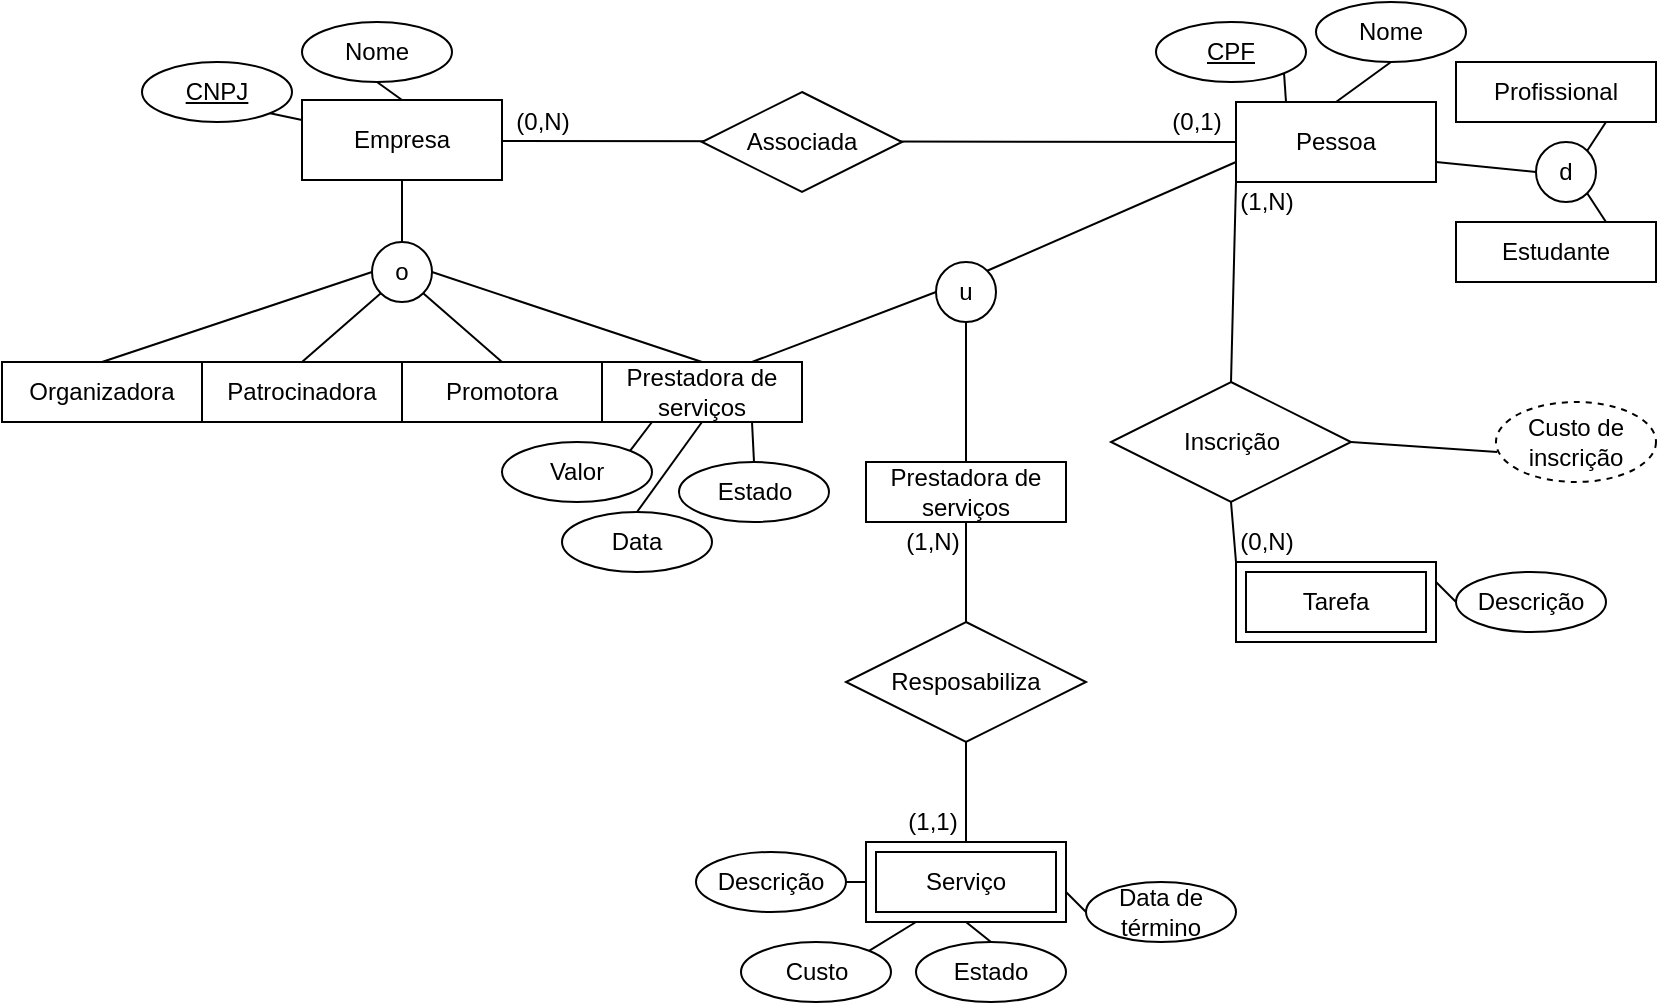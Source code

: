 <mxfile version="14.4.8" type="github">
  <diagram id="T1ZKbO6OvFp7OE-Hn8kQ" name="Page-1">
    <mxGraphModel dx="764" dy="310" grid="1" gridSize="10" guides="1" tooltips="1" connect="1" arrows="1" fold="1" page="1" pageScale="1" pageWidth="827" pageHeight="1169" math="0" shadow="0">
      <root>
        <mxCell id="0" />
        <mxCell id="1" parent="0" />
        <mxCell id="tkZ1fv5aqk3dEGbZUyPK-1" value="Empresa" style="whiteSpace=wrap;html=1;align=center;" parent="1" vertex="1">
          <mxGeometry x="150" y="62" width="100" height="40" as="geometry" />
        </mxCell>
        <mxCell id="tkZ1fv5aqk3dEGbZUyPK-2" value="Pessoa" style="whiteSpace=wrap;html=1;align=center;" parent="1" vertex="1">
          <mxGeometry x="617" y="63" width="100" height="40" as="geometry" />
        </mxCell>
        <mxCell id="tkZ1fv5aqk3dEGbZUyPK-3" value="Organizadora&lt;span style=&quot;color: rgba(0 , 0 , 0 , 0) ; font-family: monospace ; font-size: 0px&quot;&gt;%3CmxGraphModel%3E%3Croot%3E%3CmxCell%20id%3D%220%22%2F%3E%3CmxCell%20id%3D%221%22%20parent%3D%220%22%2F%3E%3CmxCell%20id%3D%222%22%20value%3D%22Empresa%22%20style%3D%22whiteSpace%3Dwrap%3Bhtml%3D1%3Balign%3Dcenter%3B%22%20vertex%3D%221%22%20parent%3D%221%22%3E%3CmxGeometry%20x%3D%2270%22%20y%3D%22110%22%20width%3D%22100%22%20height%3D%2240%22%20as%3D%22geometry%22%2F%3E%3C%2FmxCell%3E%3C%2Froot%3E%3C%2FmxGraphModel%3E&lt;/span&gt;" style="whiteSpace=wrap;html=1;align=center;" parent="1" vertex="1">
          <mxGeometry y="193" width="100" height="30" as="geometry" />
        </mxCell>
        <mxCell id="tkZ1fv5aqk3dEGbZUyPK-4" value="Patrocinadora" style="whiteSpace=wrap;html=1;align=center;" parent="1" vertex="1">
          <mxGeometry x="100" y="193" width="100" height="30" as="geometry" />
        </mxCell>
        <mxCell id="tkZ1fv5aqk3dEGbZUyPK-5" value="Promotora" style="whiteSpace=wrap;html=1;align=center;" parent="1" vertex="1">
          <mxGeometry x="200" y="193" width="100" height="30" as="geometry" />
        </mxCell>
        <mxCell id="tkZ1fv5aqk3dEGbZUyPK-6" value="Prestadora de serviços" style="whiteSpace=wrap;html=1;align=center;" parent="1" vertex="1">
          <mxGeometry x="300" y="193" width="100" height="30" as="geometry" />
        </mxCell>
        <mxCell id="tkZ1fv5aqk3dEGbZUyPK-10" value="CNPJ" style="ellipse;whiteSpace=wrap;html=1;align=center;fontStyle=4;" parent="1" vertex="1">
          <mxGeometry x="70" y="43" width="75" height="30" as="geometry" />
        </mxCell>
        <mxCell id="tkZ1fv5aqk3dEGbZUyPK-11" value="CPF" style="ellipse;whiteSpace=wrap;html=1;align=center;fontStyle=4;" parent="1" vertex="1">
          <mxGeometry x="577" y="23" width="75" height="30" as="geometry" />
        </mxCell>
        <mxCell id="tkZ1fv5aqk3dEGbZUyPK-13" value="Nome" style="ellipse;whiteSpace=wrap;html=1;align=center;" parent="1" vertex="1">
          <mxGeometry x="150" y="23" width="75" height="30" as="geometry" />
        </mxCell>
        <mxCell id="tkZ1fv5aqk3dEGbZUyPK-16" value="Nome" style="ellipse;whiteSpace=wrap;html=1;align=center;" parent="1" vertex="1">
          <mxGeometry x="657" y="13" width="75" height="30" as="geometry" />
        </mxCell>
        <mxCell id="tkZ1fv5aqk3dEGbZUyPK-17" value="" style="endArrow=none;html=1;rounded=0;entryX=0;entryY=0.5;entryDx=0;entryDy=0;" parent="1" target="tkZ1fv5aqk3dEGbZUyPK-2" edge="1">
          <mxGeometry relative="1" as="geometry">
            <mxPoint x="250" y="82.5" as="sourcePoint" />
            <mxPoint x="410" y="82.5" as="targetPoint" />
          </mxGeometry>
        </mxCell>
        <mxCell id="tkZ1fv5aqk3dEGbZUyPK-7" value="Associada" style="shape=rhombus;perimeter=rhombusPerimeter;whiteSpace=wrap;html=1;align=center;" parent="1" vertex="1">
          <mxGeometry x="350" y="58" width="100" height="50" as="geometry" />
        </mxCell>
        <mxCell id="tkZ1fv5aqk3dEGbZUyPK-18" value="(0,N)" style="text;html=1;align=center;verticalAlign=middle;resizable=0;points=[];autosize=1;" parent="1" vertex="1">
          <mxGeometry x="250" y="63" width="40" height="20" as="geometry" />
        </mxCell>
        <mxCell id="tkZ1fv5aqk3dEGbZUyPK-19" value="(0,1)" style="text;html=1;align=center;verticalAlign=middle;resizable=0;points=[];autosize=1;" parent="1" vertex="1">
          <mxGeometry x="577" y="63" width="40" height="20" as="geometry" />
        </mxCell>
        <mxCell id="tkZ1fv5aqk3dEGbZUyPK-20" value="d" style="ellipse;whiteSpace=wrap;html=1;aspect=fixed;" parent="1" vertex="1">
          <mxGeometry x="767" y="83" width="30" height="30" as="geometry" />
        </mxCell>
        <mxCell id="tkZ1fv5aqk3dEGbZUyPK-21" value="Estudante" style="whiteSpace=wrap;html=1;align=center;" parent="1" vertex="1">
          <mxGeometry x="727" y="123" width="100" height="30" as="geometry" />
        </mxCell>
        <mxCell id="tkZ1fv5aqk3dEGbZUyPK-22" value="Profissional" style="whiteSpace=wrap;html=1;align=center;" parent="1" vertex="1">
          <mxGeometry x="727" y="43" width="100" height="30" as="geometry" />
        </mxCell>
        <mxCell id="tkZ1fv5aqk3dEGbZUyPK-24" value="" style="endArrow=none;html=1;rounded=0;entryX=1;entryY=0.75;entryDx=0;entryDy=0;exitX=0;exitY=0.5;exitDx=0;exitDy=0;" parent="1" source="tkZ1fv5aqk3dEGbZUyPK-20" target="tkZ1fv5aqk3dEGbZUyPK-2" edge="1">
          <mxGeometry relative="1" as="geometry">
            <mxPoint x="367" y="143" as="sourcePoint" />
            <mxPoint x="667" y="143.5" as="targetPoint" />
          </mxGeometry>
        </mxCell>
        <mxCell id="tkZ1fv5aqk3dEGbZUyPK-25" value="" style="endArrow=none;html=1;rounded=0;entryX=0;entryY=1;entryDx=0;entryDy=0;exitX=0.5;exitY=0;exitDx=0;exitDy=0;" parent="1" source="tkZ1fv5aqk3dEGbZUyPK-27" target="tkZ1fv5aqk3dEGbZUyPK-2" edge="1">
          <mxGeometry relative="1" as="geometry">
            <mxPoint x="547" y="203" as="sourcePoint" />
            <mxPoint x="627" y="93" as="targetPoint" />
          </mxGeometry>
        </mxCell>
        <mxCell id="tkZ1fv5aqk3dEGbZUyPK-27" value="Inscrição" style="shape=rhombus;perimeter=rhombusPerimeter;whiteSpace=wrap;html=1;align=center;" parent="1" vertex="1">
          <mxGeometry x="554.5" y="203" width="120" height="60" as="geometry" />
        </mxCell>
        <mxCell id="tkZ1fv5aqk3dEGbZUyPK-29" value="" style="endArrow=none;html=1;rounded=0;entryX=1;entryY=1;entryDx=0;entryDy=0;exitX=0.75;exitY=0;exitDx=0;exitDy=0;" parent="1" source="tkZ1fv5aqk3dEGbZUyPK-21" target="tkZ1fv5aqk3dEGbZUyPK-20" edge="1">
          <mxGeometry relative="1" as="geometry">
            <mxPoint x="557" y="203" as="sourcePoint" />
            <mxPoint x="627" y="103" as="targetPoint" />
          </mxGeometry>
        </mxCell>
        <mxCell id="tkZ1fv5aqk3dEGbZUyPK-30" value="" style="endArrow=none;html=1;rounded=0;entryX=1;entryY=0;entryDx=0;entryDy=0;exitX=0.75;exitY=1;exitDx=0;exitDy=0;" parent="1" source="tkZ1fv5aqk3dEGbZUyPK-22" target="tkZ1fv5aqk3dEGbZUyPK-20" edge="1">
          <mxGeometry relative="1" as="geometry">
            <mxPoint x="677" y="148" as="sourcePoint" />
            <mxPoint x="721.393" y="133.607" as="targetPoint" />
          </mxGeometry>
        </mxCell>
        <mxCell id="tkZ1fv5aqk3dEGbZUyPK-31" value="o" style="ellipse;whiteSpace=wrap;html=1;aspect=fixed;" parent="1" vertex="1">
          <mxGeometry x="185" y="133" width="30" height="30" as="geometry" />
        </mxCell>
        <mxCell id="tkZ1fv5aqk3dEGbZUyPK-32" value="" style="endArrow=none;html=1;rounded=0;exitX=0.5;exitY=0;exitDx=0;exitDy=0;entryX=0;entryY=1;entryDx=0;entryDy=0;" parent="1" source="tkZ1fv5aqk3dEGbZUyPK-4" target="tkZ1fv5aqk3dEGbZUyPK-31" edge="1">
          <mxGeometry relative="1" as="geometry">
            <mxPoint x="145" y="177.39" as="sourcePoint" />
            <mxPoint x="189" y="163" as="targetPoint" />
          </mxGeometry>
        </mxCell>
        <mxCell id="tkZ1fv5aqk3dEGbZUyPK-34" value="" style="endArrow=none;html=1;rounded=0;exitX=0.5;exitY=0;exitDx=0;exitDy=0;entryX=0;entryY=0.5;entryDx=0;entryDy=0;" parent="1" source="tkZ1fv5aqk3dEGbZUyPK-3" target="tkZ1fv5aqk3dEGbZUyPK-31" edge="1">
          <mxGeometry relative="1" as="geometry">
            <mxPoint x="160" y="203" as="sourcePoint" />
            <mxPoint x="199" y="173" as="targetPoint" />
          </mxGeometry>
        </mxCell>
        <mxCell id="tkZ1fv5aqk3dEGbZUyPK-35" value="" style="endArrow=none;html=1;rounded=0;exitX=0.5;exitY=0;exitDx=0;exitDy=0;entryX=1;entryY=0.5;entryDx=0;entryDy=0;" parent="1" source="tkZ1fv5aqk3dEGbZUyPK-6" target="tkZ1fv5aqk3dEGbZUyPK-31" edge="1">
          <mxGeometry relative="1" as="geometry">
            <mxPoint x="60" y="203" as="sourcePoint" />
            <mxPoint x="195" y="158" as="targetPoint" />
          </mxGeometry>
        </mxCell>
        <mxCell id="tkZ1fv5aqk3dEGbZUyPK-36" value="" style="endArrow=none;html=1;rounded=0;exitX=0.5;exitY=0;exitDx=0;exitDy=0;entryX=1;entryY=1;entryDx=0;entryDy=0;" parent="1" source="tkZ1fv5aqk3dEGbZUyPK-5" target="tkZ1fv5aqk3dEGbZUyPK-31" edge="1">
          <mxGeometry relative="1" as="geometry">
            <mxPoint x="360" y="203" as="sourcePoint" />
            <mxPoint x="225" y="158" as="targetPoint" />
          </mxGeometry>
        </mxCell>
        <mxCell id="tkZ1fv5aqk3dEGbZUyPK-37" value="" style="endArrow=none;html=1;rounded=0;exitX=0.5;exitY=0;exitDx=0;exitDy=0;entryX=0.5;entryY=1;entryDx=0;entryDy=0;" parent="1" source="tkZ1fv5aqk3dEGbZUyPK-31" target="tkZ1fv5aqk3dEGbZUyPK-1" edge="1">
          <mxGeometry relative="1" as="geometry">
            <mxPoint x="260" y="203" as="sourcePoint" />
            <mxPoint x="220.607" y="168.607" as="targetPoint" />
          </mxGeometry>
        </mxCell>
        <mxCell id="tkZ1fv5aqk3dEGbZUyPK-39" value="Descrição" style="ellipse;whiteSpace=wrap;html=1;align=center;" parent="1" vertex="1">
          <mxGeometry x="727" y="298" width="75" height="30" as="geometry" />
        </mxCell>
        <mxCell id="tkZ1fv5aqk3dEGbZUyPK-40" value="(1,N)" style="text;html=1;align=center;verticalAlign=middle;resizable=0;points=[];autosize=1;" parent="1" vertex="1">
          <mxGeometry x="612" y="103" width="40" height="20" as="geometry" />
        </mxCell>
        <mxCell id="tkZ1fv5aqk3dEGbZUyPK-42" value="u" style="ellipse;whiteSpace=wrap;html=1;aspect=fixed;" parent="1" vertex="1">
          <mxGeometry x="467" y="143" width="30" height="30" as="geometry" />
        </mxCell>
        <mxCell id="tkZ1fv5aqk3dEGbZUyPK-43" value="" style="endArrow=none;html=1;rounded=0;exitX=1;exitY=0;exitDx=0;exitDy=0;entryX=0;entryY=0.75;entryDx=0;entryDy=0;" parent="1" source="tkZ1fv5aqk3dEGbZUyPK-42" target="tkZ1fv5aqk3dEGbZUyPK-2" edge="1">
          <mxGeometry relative="1" as="geometry">
            <mxPoint x="360" y="203" as="sourcePoint" />
            <mxPoint x="225" y="158" as="targetPoint" />
          </mxGeometry>
        </mxCell>
        <mxCell id="tkZ1fv5aqk3dEGbZUyPK-44" value="" style="endArrow=none;html=1;rounded=0;exitX=0;exitY=0.5;exitDx=0;exitDy=0;entryX=0.75;entryY=0;entryDx=0;entryDy=0;" parent="1" source="tkZ1fv5aqk3dEGbZUyPK-42" target="tkZ1fv5aqk3dEGbZUyPK-6" edge="1">
          <mxGeometry relative="1" as="geometry">
            <mxPoint x="445.607" y="162.393" as="sourcePoint" />
            <mxPoint x="627" y="103" as="targetPoint" />
          </mxGeometry>
        </mxCell>
        <mxCell id="tkZ1fv5aqk3dEGbZUyPK-45" value="" style="endArrow=none;html=1;rounded=0;exitX=0.5;exitY=1;exitDx=0;exitDy=0;entryX=0.5;entryY=0;entryDx=0;entryDy=0;" parent="1" source="tkZ1fv5aqk3dEGbZUyPK-57" edge="1">
          <mxGeometry relative="1" as="geometry">
            <mxPoint x="477" y="153" as="sourcePoint" />
            <mxPoint x="482" y="433" as="targetPoint" />
          </mxGeometry>
        </mxCell>
        <mxCell id="tkZ1fv5aqk3dEGbZUyPK-46" value="Resposabiliza" style="shape=rhombus;perimeter=rhombusPerimeter;whiteSpace=wrap;html=1;align=center;" parent="1" vertex="1">
          <mxGeometry x="422" y="323" width="120" height="60" as="geometry" />
        </mxCell>
        <mxCell id="tkZ1fv5aqk3dEGbZUyPK-47" value="Descrição" style="ellipse;whiteSpace=wrap;html=1;align=center;" parent="1" vertex="1">
          <mxGeometry x="347" y="438" width="75" height="30" as="geometry" />
        </mxCell>
        <mxCell id="tkZ1fv5aqk3dEGbZUyPK-48" value="Custo" style="ellipse;whiteSpace=wrap;html=1;align=center;" parent="1" vertex="1">
          <mxGeometry x="369.5" y="483" width="75" height="30" as="geometry" />
        </mxCell>
        <mxCell id="tkZ1fv5aqk3dEGbZUyPK-49" value="Estado" style="ellipse;whiteSpace=wrap;html=1;align=center;" parent="1" vertex="1">
          <mxGeometry x="457" y="483" width="75" height="30" as="geometry" />
        </mxCell>
        <mxCell id="tkZ1fv5aqk3dEGbZUyPK-50" value="" style="endArrow=none;html=1;rounded=0;exitX=0;exitY=0.5;exitDx=0;exitDy=0;entryX=1;entryY=0.5;entryDx=0;entryDy=0;" parent="1" edge="1">
          <mxGeometry relative="1" as="geometry">
            <mxPoint x="432" y="453" as="sourcePoint" />
            <mxPoint x="422" y="453" as="targetPoint" />
          </mxGeometry>
        </mxCell>
        <mxCell id="tkZ1fv5aqk3dEGbZUyPK-51" value="" style="endArrow=none;html=1;rounded=0;exitX=0.25;exitY=1;exitDx=0;exitDy=0;entryX=1;entryY=0;entryDx=0;entryDy=0;" parent="1" target="tkZ1fv5aqk3dEGbZUyPK-48" edge="1">
          <mxGeometry relative="1" as="geometry">
            <mxPoint x="457" y="473" as="sourcePoint" />
            <mxPoint x="432" y="463" as="targetPoint" />
          </mxGeometry>
        </mxCell>
        <mxCell id="tkZ1fv5aqk3dEGbZUyPK-52" value="" style="endArrow=none;html=1;rounded=0;exitX=0.5;exitY=1;exitDx=0;exitDy=0;entryX=0.5;entryY=0;entryDx=0;entryDy=0;" parent="1" target="tkZ1fv5aqk3dEGbZUyPK-49" edge="1">
          <mxGeometry relative="1" as="geometry">
            <mxPoint x="482" y="473" as="sourcePoint" />
            <mxPoint x="440.838" y="497.322" as="targetPoint" />
          </mxGeometry>
        </mxCell>
        <mxCell id="tkZ1fv5aqk3dEGbZUyPK-53" value="Data de término" style="ellipse;whiteSpace=wrap;html=1;align=center;" parent="1" vertex="1">
          <mxGeometry x="542" y="453" width="75" height="30" as="geometry" />
        </mxCell>
        <mxCell id="tkZ1fv5aqk3dEGbZUyPK-54" value="" style="endArrow=none;html=1;rounded=0;exitX=1;exitY=0.5;exitDx=0;exitDy=0;entryX=0;entryY=0.5;entryDx=0;entryDy=0;" parent="1" target="tkZ1fv5aqk3dEGbZUyPK-53" edge="1">
          <mxGeometry relative="1" as="geometry">
            <mxPoint x="532" y="458" as="sourcePoint" />
            <mxPoint x="525.838" y="467.322" as="targetPoint" />
          </mxGeometry>
        </mxCell>
        <mxCell id="tkZ1fv5aqk3dEGbZUyPK-55" value="" style="endArrow=none;html=1;rounded=0;exitX=0;exitY=0.25;exitDx=0;exitDy=0;entryX=1;entryY=1;entryDx=0;entryDy=0;" parent="1" source="tkZ1fv5aqk3dEGbZUyPK-1" target="tkZ1fv5aqk3dEGbZUyPK-10" edge="1">
          <mxGeometry relative="1" as="geometry">
            <mxPoint x="160" y="203" as="sourcePoint" />
            <mxPoint x="199.393" y="168.607" as="targetPoint" />
          </mxGeometry>
        </mxCell>
        <mxCell id="tkZ1fv5aqk3dEGbZUyPK-56" value="" style="endArrow=none;html=1;rounded=0;exitX=0.5;exitY=0;exitDx=0;exitDy=0;entryX=0.5;entryY=1;entryDx=0;entryDy=0;" parent="1" source="tkZ1fv5aqk3dEGbZUyPK-1" target="tkZ1fv5aqk3dEGbZUyPK-13" edge="1">
          <mxGeometry relative="1" as="geometry">
            <mxPoint x="160" y="83" as="sourcePoint" />
            <mxPoint x="144.387" y="63.456" as="targetPoint" />
          </mxGeometry>
        </mxCell>
        <mxCell id="tkZ1fv5aqk3dEGbZUyPK-57" value="Prestadora de serviços" style="whiteSpace=wrap;html=1;align=center;" parent="1" vertex="1">
          <mxGeometry x="432" y="243" width="100" height="30" as="geometry" />
        </mxCell>
        <mxCell id="tkZ1fv5aqk3dEGbZUyPK-58" value="" style="endArrow=none;html=1;rounded=0;exitX=0.5;exitY=1;exitDx=0;exitDy=0;entryX=0.5;entryY=0;entryDx=0;entryDy=0;" parent="1" source="tkZ1fv5aqk3dEGbZUyPK-42" target="tkZ1fv5aqk3dEGbZUyPK-57" edge="1">
          <mxGeometry relative="1" as="geometry">
            <mxPoint x="425" y="178" as="sourcePoint" />
            <mxPoint x="425" y="453" as="targetPoint" />
          </mxGeometry>
        </mxCell>
        <mxCell id="tkZ1fv5aqk3dEGbZUyPK-59" value="" style="endArrow=none;html=1;rounded=0;entryX=0;entryY=0;entryDx=0;entryDy=0;exitX=0.5;exitY=1;exitDx=0;exitDy=0;" parent="1" source="tkZ1fv5aqk3dEGbZUyPK-27" edge="1">
          <mxGeometry relative="1" as="geometry">
            <mxPoint x="607" y="213" as="sourcePoint" />
            <mxPoint x="617" y="293" as="targetPoint" />
          </mxGeometry>
        </mxCell>
        <mxCell id="tkZ1fv5aqk3dEGbZUyPK-60" value="(0,N)" style="text;html=1;align=center;verticalAlign=middle;resizable=0;points=[];autosize=1;" parent="1" vertex="1">
          <mxGeometry x="612" y="273" width="40" height="20" as="geometry" />
        </mxCell>
        <mxCell id="tkZ1fv5aqk3dEGbZUyPK-62" value="" style="endArrow=none;html=1;rounded=0;entryX=0.008;entryY=0.625;entryDx=0;entryDy=0;exitX=1;exitY=0.5;exitDx=0;exitDy=0;entryPerimeter=0;" parent="1" source="tkZ1fv5aqk3dEGbZUyPK-27" target="tkZ1fv5aqk3dEGbZUyPK-63" edge="1">
          <mxGeometry relative="1" as="geometry">
            <mxPoint x="677" y="158" as="sourcePoint" />
            <mxPoint x="690.0" y="233" as="targetPoint" />
          </mxGeometry>
        </mxCell>
        <mxCell id="tkZ1fv5aqk3dEGbZUyPK-63" value="Custo de inscrição" style="ellipse;whiteSpace=wrap;html=1;align=center;dashed=1;" parent="1" vertex="1">
          <mxGeometry x="747" y="213" width="80" height="40" as="geometry" />
        </mxCell>
        <mxCell id="QeXtSOEKIecsUs-c_dBP-1" value="Tarefa" style="shape=ext;margin=3;double=1;whiteSpace=wrap;html=1;align=center;" vertex="1" parent="1">
          <mxGeometry x="617" y="293" width="100" height="40" as="geometry" />
        </mxCell>
        <mxCell id="QeXtSOEKIecsUs-c_dBP-2" value="Serviço" style="shape=ext;margin=3;double=1;whiteSpace=wrap;html=1;align=center;" vertex="1" parent="1">
          <mxGeometry x="432" y="433" width="100" height="40" as="geometry" />
        </mxCell>
        <mxCell id="QeXtSOEKIecsUs-c_dBP-3" value="" style="endArrow=none;html=1;rounded=0;entryX=1;entryY=1;entryDx=0;entryDy=0;exitX=0.25;exitY=0;exitDx=0;exitDy=0;" edge="1" parent="1" source="tkZ1fv5aqk3dEGbZUyPK-2" target="tkZ1fv5aqk3dEGbZUyPK-11">
          <mxGeometry relative="1" as="geometry">
            <mxPoint x="330" y="63" as="sourcePoint" />
            <mxPoint x="490" y="63" as="targetPoint" />
          </mxGeometry>
        </mxCell>
        <mxCell id="QeXtSOEKIecsUs-c_dBP-4" value="" style="endArrow=none;html=1;rounded=0;entryX=0.5;entryY=1;entryDx=0;entryDy=0;exitX=0.5;exitY=0;exitDx=0;exitDy=0;" edge="1" parent="1" source="tkZ1fv5aqk3dEGbZUyPK-2" target="tkZ1fv5aqk3dEGbZUyPK-16">
          <mxGeometry relative="1" as="geometry">
            <mxPoint x="652" y="73" as="sourcePoint" />
            <mxPoint x="650.838" y="58.678" as="targetPoint" />
          </mxGeometry>
        </mxCell>
        <mxCell id="QeXtSOEKIecsUs-c_dBP-5" value="" style="endArrow=none;html=1;rounded=0;entryX=1;entryY=0.25;entryDx=0;entryDy=0;exitX=0;exitY=0.5;exitDx=0;exitDy=0;" edge="1" parent="1" source="tkZ1fv5aqk3dEGbZUyPK-39" target="QeXtSOEKIecsUs-c_dBP-1">
          <mxGeometry relative="1" as="geometry">
            <mxPoint x="662" y="83" as="sourcePoint" />
            <mxPoint x="660.838" y="68.678" as="targetPoint" />
          </mxGeometry>
        </mxCell>
        <mxCell id="QeXtSOEKIecsUs-c_dBP-6" value="Valor" style="ellipse;whiteSpace=wrap;html=1;align=center;" vertex="1" parent="1">
          <mxGeometry x="250" y="233" width="75" height="30" as="geometry" />
        </mxCell>
        <mxCell id="QeXtSOEKIecsUs-c_dBP-7" value="Estado" style="ellipse;whiteSpace=wrap;html=1;align=center;" vertex="1" parent="1">
          <mxGeometry x="338.5" y="243" width="75" height="30" as="geometry" />
        </mxCell>
        <mxCell id="QeXtSOEKIecsUs-c_dBP-9" value="Data" style="ellipse;whiteSpace=wrap;html=1;align=center;" vertex="1" parent="1">
          <mxGeometry x="280" y="268" width="75" height="30" as="geometry" />
        </mxCell>
        <mxCell id="QeXtSOEKIecsUs-c_dBP-10" value="" style="endArrow=none;html=1;rounded=0;entryX=0.75;entryY=1;entryDx=0;entryDy=0;exitX=0.5;exitY=0;exitDx=0;exitDy=0;" edge="1" parent="1" source="QeXtSOEKIecsUs-c_dBP-7" target="tkZ1fv5aqk3dEGbZUyPK-6">
          <mxGeometry relative="1" as="geometry">
            <mxPoint x="607" y="273" as="sourcePoint" />
            <mxPoint x="627" y="303" as="targetPoint" />
          </mxGeometry>
        </mxCell>
        <mxCell id="QeXtSOEKIecsUs-c_dBP-11" value="" style="endArrow=none;html=1;rounded=0;entryX=0.5;entryY=1;entryDx=0;entryDy=0;exitX=0.5;exitY=0;exitDx=0;exitDy=0;" edge="1" parent="1" source="QeXtSOEKIecsUs-c_dBP-9" target="tkZ1fv5aqk3dEGbZUyPK-6">
          <mxGeometry relative="1" as="geometry">
            <mxPoint x="397.5" y="263" as="sourcePoint" />
            <mxPoint x="385" y="233" as="targetPoint" />
          </mxGeometry>
        </mxCell>
        <mxCell id="QeXtSOEKIecsUs-c_dBP-12" value="" style="endArrow=none;html=1;rounded=0;entryX=0.25;entryY=1;entryDx=0;entryDy=0;exitX=1;exitY=0;exitDx=0;exitDy=0;" edge="1" parent="1" source="QeXtSOEKIecsUs-c_dBP-6" target="tkZ1fv5aqk3dEGbZUyPK-6">
          <mxGeometry relative="1" as="geometry">
            <mxPoint x="333.838" y="277.322" as="sourcePoint" />
            <mxPoint x="360" y="233" as="targetPoint" />
          </mxGeometry>
        </mxCell>
        <mxCell id="QeXtSOEKIecsUs-c_dBP-14" value="(1,N)" style="text;html=1;align=center;verticalAlign=middle;resizable=0;points=[];autosize=1;" vertex="1" parent="1">
          <mxGeometry x="444.5" y="273" width="40" height="20" as="geometry" />
        </mxCell>
        <mxCell id="QeXtSOEKIecsUs-c_dBP-15" value="(1,1)" style="text;html=1;align=center;verticalAlign=middle;resizable=0;points=[];autosize=1;" vertex="1" parent="1">
          <mxGeometry x="444.5" y="413" width="40" height="20" as="geometry" />
        </mxCell>
      </root>
    </mxGraphModel>
  </diagram>
</mxfile>
